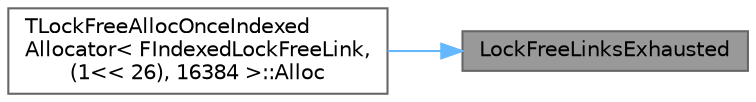 digraph "LockFreeLinksExhausted"
{
 // INTERACTIVE_SVG=YES
 // LATEX_PDF_SIZE
  bgcolor="transparent";
  edge [fontname=Helvetica,fontsize=10,labelfontname=Helvetica,labelfontsize=10];
  node [fontname=Helvetica,fontsize=10,shape=box,height=0.2,width=0.4];
  rankdir="RL";
  Node1 [id="Node000001",label="LockFreeLinksExhausted",height=0.2,width=0.4,color="gray40", fillcolor="grey60", style="filled", fontcolor="black",tooltip=" "];
  Node1 -> Node2 [id="edge1_Node000001_Node000002",dir="back",color="steelblue1",style="solid",tooltip=" "];
  Node2 [id="Node000002",label="TLockFreeAllocOnceIndexed\lAllocator\< FIndexedLockFreeLink,\l(1\<\< 26), 16384 \>::Alloc",height=0.2,width=0.4,color="grey40", fillcolor="white", style="filled",URL="$d5/d7e/classTLockFreeAllocOnceIndexedAllocator.html#a3d3a621d7b483dcc3d0d432192462fab",tooltip=" "];
}
